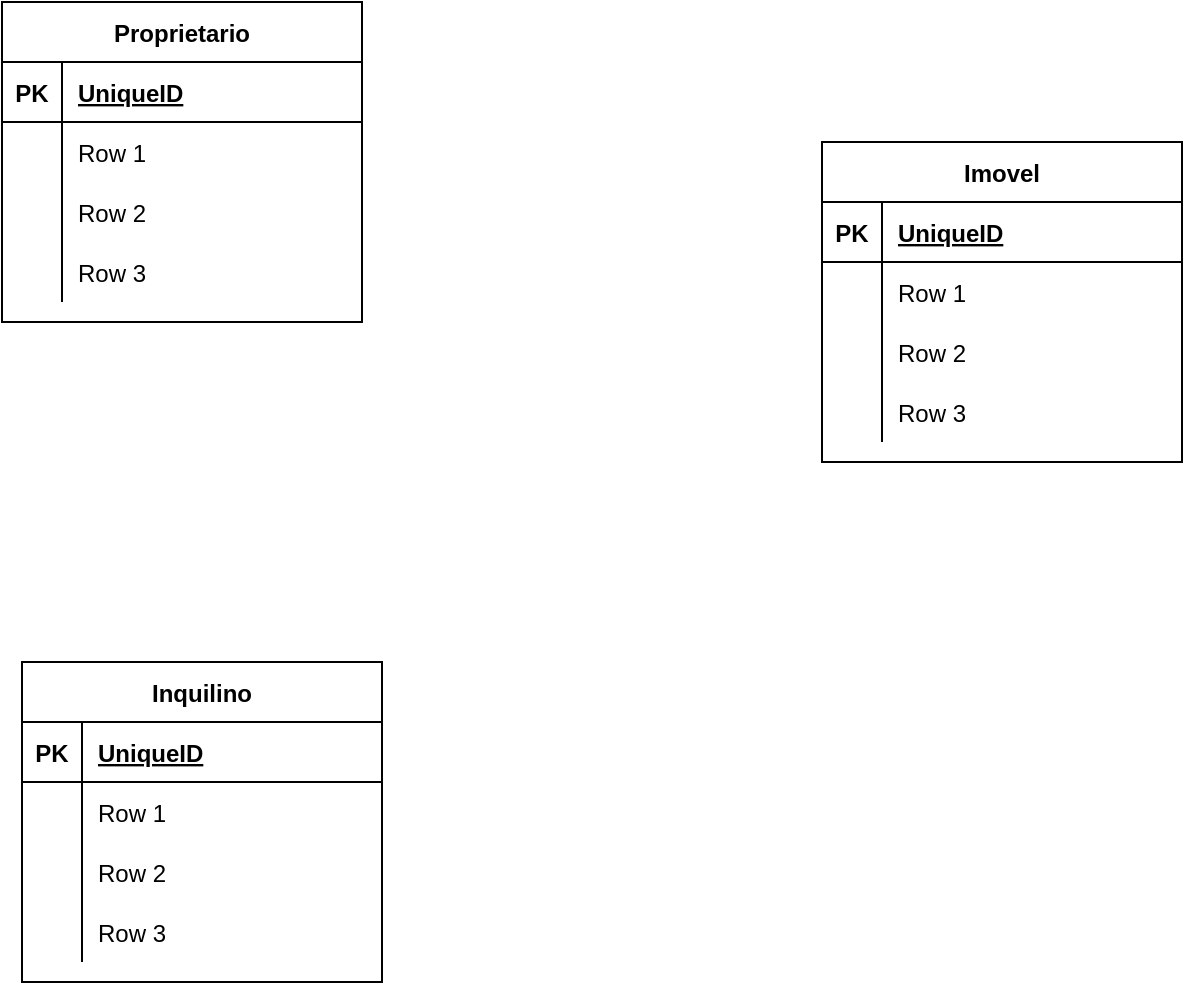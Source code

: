 <mxfile version="14.7.2" type="github">
  <diagram id="FDa2iwIfVlaSr4euIdG0" name="Page-1">
    <mxGraphModel dx="862" dy="462" grid="1" gridSize="10" guides="1" tooltips="1" connect="1" arrows="1" fold="1" page="1" pageScale="1" pageWidth="850" pageHeight="1100" math="0" shadow="0">
      <root>
        <mxCell id="0" />
        <mxCell id="1" parent="0" />
        <mxCell id="OTfKEaETzocZoUmXx5vQ-2" value="Proprietario" style="shape=table;startSize=30;container=1;collapsible=1;childLayout=tableLayout;fixedRows=1;rowLines=0;fontStyle=1;align=center;resizeLast=1;" vertex="1" parent="1">
          <mxGeometry x="160" y="70" width="180" height="160" as="geometry" />
        </mxCell>
        <mxCell id="OTfKEaETzocZoUmXx5vQ-3" value="" style="shape=partialRectangle;collapsible=0;dropTarget=0;pointerEvents=0;fillColor=none;top=0;left=0;bottom=1;right=0;points=[[0,0.5],[1,0.5]];portConstraint=eastwest;" vertex="1" parent="OTfKEaETzocZoUmXx5vQ-2">
          <mxGeometry y="30" width="180" height="30" as="geometry" />
        </mxCell>
        <mxCell id="OTfKEaETzocZoUmXx5vQ-4" value="PK" style="shape=partialRectangle;connectable=0;fillColor=none;top=0;left=0;bottom=0;right=0;fontStyle=1;overflow=hidden;" vertex="1" parent="OTfKEaETzocZoUmXx5vQ-3">
          <mxGeometry width="30" height="30" as="geometry" />
        </mxCell>
        <mxCell id="OTfKEaETzocZoUmXx5vQ-5" value="UniqueID" style="shape=partialRectangle;connectable=0;fillColor=none;top=0;left=0;bottom=0;right=0;align=left;spacingLeft=6;fontStyle=5;overflow=hidden;" vertex="1" parent="OTfKEaETzocZoUmXx5vQ-3">
          <mxGeometry x="30" width="150" height="30" as="geometry" />
        </mxCell>
        <mxCell id="OTfKEaETzocZoUmXx5vQ-6" value="" style="shape=partialRectangle;collapsible=0;dropTarget=0;pointerEvents=0;fillColor=none;top=0;left=0;bottom=0;right=0;points=[[0,0.5],[1,0.5]];portConstraint=eastwest;" vertex="1" parent="OTfKEaETzocZoUmXx5vQ-2">
          <mxGeometry y="60" width="180" height="30" as="geometry" />
        </mxCell>
        <mxCell id="OTfKEaETzocZoUmXx5vQ-7" value="" style="shape=partialRectangle;connectable=0;fillColor=none;top=0;left=0;bottom=0;right=0;editable=1;overflow=hidden;" vertex="1" parent="OTfKEaETzocZoUmXx5vQ-6">
          <mxGeometry width="30" height="30" as="geometry" />
        </mxCell>
        <mxCell id="OTfKEaETzocZoUmXx5vQ-8" value="Row 1" style="shape=partialRectangle;connectable=0;fillColor=none;top=0;left=0;bottom=0;right=0;align=left;spacingLeft=6;overflow=hidden;" vertex="1" parent="OTfKEaETzocZoUmXx5vQ-6">
          <mxGeometry x="30" width="150" height="30" as="geometry" />
        </mxCell>
        <mxCell id="OTfKEaETzocZoUmXx5vQ-9" value="" style="shape=partialRectangle;collapsible=0;dropTarget=0;pointerEvents=0;fillColor=none;top=0;left=0;bottom=0;right=0;points=[[0,0.5],[1,0.5]];portConstraint=eastwest;" vertex="1" parent="OTfKEaETzocZoUmXx5vQ-2">
          <mxGeometry y="90" width="180" height="30" as="geometry" />
        </mxCell>
        <mxCell id="OTfKEaETzocZoUmXx5vQ-10" value="" style="shape=partialRectangle;connectable=0;fillColor=none;top=0;left=0;bottom=0;right=0;editable=1;overflow=hidden;" vertex="1" parent="OTfKEaETzocZoUmXx5vQ-9">
          <mxGeometry width="30" height="30" as="geometry" />
        </mxCell>
        <mxCell id="OTfKEaETzocZoUmXx5vQ-11" value="Row 2" style="shape=partialRectangle;connectable=0;fillColor=none;top=0;left=0;bottom=0;right=0;align=left;spacingLeft=6;overflow=hidden;" vertex="1" parent="OTfKEaETzocZoUmXx5vQ-9">
          <mxGeometry x="30" width="150" height="30" as="geometry" />
        </mxCell>
        <mxCell id="OTfKEaETzocZoUmXx5vQ-12" value="" style="shape=partialRectangle;collapsible=0;dropTarget=0;pointerEvents=0;fillColor=none;top=0;left=0;bottom=0;right=0;points=[[0,0.5],[1,0.5]];portConstraint=eastwest;" vertex="1" parent="OTfKEaETzocZoUmXx5vQ-2">
          <mxGeometry y="120" width="180" height="30" as="geometry" />
        </mxCell>
        <mxCell id="OTfKEaETzocZoUmXx5vQ-13" value="" style="shape=partialRectangle;connectable=0;fillColor=none;top=0;left=0;bottom=0;right=0;editable=1;overflow=hidden;" vertex="1" parent="OTfKEaETzocZoUmXx5vQ-12">
          <mxGeometry width="30" height="30" as="geometry" />
        </mxCell>
        <mxCell id="OTfKEaETzocZoUmXx5vQ-14" value="Row 3" style="shape=partialRectangle;connectable=0;fillColor=none;top=0;left=0;bottom=0;right=0;align=left;spacingLeft=6;overflow=hidden;" vertex="1" parent="OTfKEaETzocZoUmXx5vQ-12">
          <mxGeometry x="30" width="150" height="30" as="geometry" />
        </mxCell>
        <mxCell id="OTfKEaETzocZoUmXx5vQ-15" value="Inquilino" style="shape=table;startSize=30;container=1;collapsible=1;childLayout=tableLayout;fixedRows=1;rowLines=0;fontStyle=1;align=center;resizeLast=1;" vertex="1" parent="1">
          <mxGeometry x="170" y="400" width="180" height="160" as="geometry" />
        </mxCell>
        <mxCell id="OTfKEaETzocZoUmXx5vQ-16" value="" style="shape=partialRectangle;collapsible=0;dropTarget=0;pointerEvents=0;fillColor=none;top=0;left=0;bottom=1;right=0;points=[[0,0.5],[1,0.5]];portConstraint=eastwest;" vertex="1" parent="OTfKEaETzocZoUmXx5vQ-15">
          <mxGeometry y="30" width="180" height="30" as="geometry" />
        </mxCell>
        <mxCell id="OTfKEaETzocZoUmXx5vQ-17" value="PK" style="shape=partialRectangle;connectable=0;fillColor=none;top=0;left=0;bottom=0;right=0;fontStyle=1;overflow=hidden;" vertex="1" parent="OTfKEaETzocZoUmXx5vQ-16">
          <mxGeometry width="30" height="30" as="geometry" />
        </mxCell>
        <mxCell id="OTfKEaETzocZoUmXx5vQ-18" value="UniqueID" style="shape=partialRectangle;connectable=0;fillColor=none;top=0;left=0;bottom=0;right=0;align=left;spacingLeft=6;fontStyle=5;overflow=hidden;" vertex="1" parent="OTfKEaETzocZoUmXx5vQ-16">
          <mxGeometry x="30" width="150" height="30" as="geometry" />
        </mxCell>
        <mxCell id="OTfKEaETzocZoUmXx5vQ-19" value="" style="shape=partialRectangle;collapsible=0;dropTarget=0;pointerEvents=0;fillColor=none;top=0;left=0;bottom=0;right=0;points=[[0,0.5],[1,0.5]];portConstraint=eastwest;" vertex="1" parent="OTfKEaETzocZoUmXx5vQ-15">
          <mxGeometry y="60" width="180" height="30" as="geometry" />
        </mxCell>
        <mxCell id="OTfKEaETzocZoUmXx5vQ-20" value="" style="shape=partialRectangle;connectable=0;fillColor=none;top=0;left=0;bottom=0;right=0;editable=1;overflow=hidden;" vertex="1" parent="OTfKEaETzocZoUmXx5vQ-19">
          <mxGeometry width="30" height="30" as="geometry" />
        </mxCell>
        <mxCell id="OTfKEaETzocZoUmXx5vQ-21" value="Row 1" style="shape=partialRectangle;connectable=0;fillColor=none;top=0;left=0;bottom=0;right=0;align=left;spacingLeft=6;overflow=hidden;" vertex="1" parent="OTfKEaETzocZoUmXx5vQ-19">
          <mxGeometry x="30" width="150" height="30" as="geometry" />
        </mxCell>
        <mxCell id="OTfKEaETzocZoUmXx5vQ-22" value="" style="shape=partialRectangle;collapsible=0;dropTarget=0;pointerEvents=0;fillColor=none;top=0;left=0;bottom=0;right=0;points=[[0,0.5],[1,0.5]];portConstraint=eastwest;" vertex="1" parent="OTfKEaETzocZoUmXx5vQ-15">
          <mxGeometry y="90" width="180" height="30" as="geometry" />
        </mxCell>
        <mxCell id="OTfKEaETzocZoUmXx5vQ-23" value="" style="shape=partialRectangle;connectable=0;fillColor=none;top=0;left=0;bottom=0;right=0;editable=1;overflow=hidden;" vertex="1" parent="OTfKEaETzocZoUmXx5vQ-22">
          <mxGeometry width="30" height="30" as="geometry" />
        </mxCell>
        <mxCell id="OTfKEaETzocZoUmXx5vQ-24" value="Row 2" style="shape=partialRectangle;connectable=0;fillColor=none;top=0;left=0;bottom=0;right=0;align=left;spacingLeft=6;overflow=hidden;" vertex="1" parent="OTfKEaETzocZoUmXx5vQ-22">
          <mxGeometry x="30" width="150" height="30" as="geometry" />
        </mxCell>
        <mxCell id="OTfKEaETzocZoUmXx5vQ-25" value="" style="shape=partialRectangle;collapsible=0;dropTarget=0;pointerEvents=0;fillColor=none;top=0;left=0;bottom=0;right=0;points=[[0,0.5],[1,0.5]];portConstraint=eastwest;" vertex="1" parent="OTfKEaETzocZoUmXx5vQ-15">
          <mxGeometry y="120" width="180" height="30" as="geometry" />
        </mxCell>
        <mxCell id="OTfKEaETzocZoUmXx5vQ-26" value="" style="shape=partialRectangle;connectable=0;fillColor=none;top=0;left=0;bottom=0;right=0;editable=1;overflow=hidden;" vertex="1" parent="OTfKEaETzocZoUmXx5vQ-25">
          <mxGeometry width="30" height="30" as="geometry" />
        </mxCell>
        <mxCell id="OTfKEaETzocZoUmXx5vQ-27" value="Row 3" style="shape=partialRectangle;connectable=0;fillColor=none;top=0;left=0;bottom=0;right=0;align=left;spacingLeft=6;overflow=hidden;" vertex="1" parent="OTfKEaETzocZoUmXx5vQ-25">
          <mxGeometry x="30" width="150" height="30" as="geometry" />
        </mxCell>
        <mxCell id="OTfKEaETzocZoUmXx5vQ-28" value="Imovel" style="shape=table;startSize=30;container=1;collapsible=1;childLayout=tableLayout;fixedRows=1;rowLines=0;fontStyle=1;align=center;resizeLast=1;" vertex="1" parent="1">
          <mxGeometry x="570" y="140" width="180" height="160" as="geometry" />
        </mxCell>
        <mxCell id="OTfKEaETzocZoUmXx5vQ-29" value="" style="shape=partialRectangle;collapsible=0;dropTarget=0;pointerEvents=0;fillColor=none;top=0;left=0;bottom=1;right=0;points=[[0,0.5],[1,0.5]];portConstraint=eastwest;" vertex="1" parent="OTfKEaETzocZoUmXx5vQ-28">
          <mxGeometry y="30" width="180" height="30" as="geometry" />
        </mxCell>
        <mxCell id="OTfKEaETzocZoUmXx5vQ-30" value="PK" style="shape=partialRectangle;connectable=0;fillColor=none;top=0;left=0;bottom=0;right=0;fontStyle=1;overflow=hidden;" vertex="1" parent="OTfKEaETzocZoUmXx5vQ-29">
          <mxGeometry width="30" height="30" as="geometry" />
        </mxCell>
        <mxCell id="OTfKEaETzocZoUmXx5vQ-31" value="UniqueID" style="shape=partialRectangle;connectable=0;fillColor=none;top=0;left=0;bottom=0;right=0;align=left;spacingLeft=6;fontStyle=5;overflow=hidden;" vertex="1" parent="OTfKEaETzocZoUmXx5vQ-29">
          <mxGeometry x="30" width="150" height="30" as="geometry" />
        </mxCell>
        <mxCell id="OTfKEaETzocZoUmXx5vQ-32" value="" style="shape=partialRectangle;collapsible=0;dropTarget=0;pointerEvents=0;fillColor=none;top=0;left=0;bottom=0;right=0;points=[[0,0.5],[1,0.5]];portConstraint=eastwest;" vertex="1" parent="OTfKEaETzocZoUmXx5vQ-28">
          <mxGeometry y="60" width="180" height="30" as="geometry" />
        </mxCell>
        <mxCell id="OTfKEaETzocZoUmXx5vQ-33" value="" style="shape=partialRectangle;connectable=0;fillColor=none;top=0;left=0;bottom=0;right=0;editable=1;overflow=hidden;" vertex="1" parent="OTfKEaETzocZoUmXx5vQ-32">
          <mxGeometry width="30" height="30" as="geometry" />
        </mxCell>
        <mxCell id="OTfKEaETzocZoUmXx5vQ-34" value="Row 1" style="shape=partialRectangle;connectable=0;fillColor=none;top=0;left=0;bottom=0;right=0;align=left;spacingLeft=6;overflow=hidden;" vertex="1" parent="OTfKEaETzocZoUmXx5vQ-32">
          <mxGeometry x="30" width="150" height="30" as="geometry" />
        </mxCell>
        <mxCell id="OTfKEaETzocZoUmXx5vQ-35" value="" style="shape=partialRectangle;collapsible=0;dropTarget=0;pointerEvents=0;fillColor=none;top=0;left=0;bottom=0;right=0;points=[[0,0.5],[1,0.5]];portConstraint=eastwest;" vertex="1" parent="OTfKEaETzocZoUmXx5vQ-28">
          <mxGeometry y="90" width="180" height="30" as="geometry" />
        </mxCell>
        <mxCell id="OTfKEaETzocZoUmXx5vQ-36" value="" style="shape=partialRectangle;connectable=0;fillColor=none;top=0;left=0;bottom=0;right=0;editable=1;overflow=hidden;" vertex="1" parent="OTfKEaETzocZoUmXx5vQ-35">
          <mxGeometry width="30" height="30" as="geometry" />
        </mxCell>
        <mxCell id="OTfKEaETzocZoUmXx5vQ-37" value="Row 2" style="shape=partialRectangle;connectable=0;fillColor=none;top=0;left=0;bottom=0;right=0;align=left;spacingLeft=6;overflow=hidden;" vertex="1" parent="OTfKEaETzocZoUmXx5vQ-35">
          <mxGeometry x="30" width="150" height="30" as="geometry" />
        </mxCell>
        <mxCell id="OTfKEaETzocZoUmXx5vQ-38" value="" style="shape=partialRectangle;collapsible=0;dropTarget=0;pointerEvents=0;fillColor=none;top=0;left=0;bottom=0;right=0;points=[[0,0.5],[1,0.5]];portConstraint=eastwest;" vertex="1" parent="OTfKEaETzocZoUmXx5vQ-28">
          <mxGeometry y="120" width="180" height="30" as="geometry" />
        </mxCell>
        <mxCell id="OTfKEaETzocZoUmXx5vQ-39" value="" style="shape=partialRectangle;connectable=0;fillColor=none;top=0;left=0;bottom=0;right=0;editable=1;overflow=hidden;" vertex="1" parent="OTfKEaETzocZoUmXx5vQ-38">
          <mxGeometry width="30" height="30" as="geometry" />
        </mxCell>
        <mxCell id="OTfKEaETzocZoUmXx5vQ-40" value="Row 3" style="shape=partialRectangle;connectable=0;fillColor=none;top=0;left=0;bottom=0;right=0;align=left;spacingLeft=6;overflow=hidden;" vertex="1" parent="OTfKEaETzocZoUmXx5vQ-38">
          <mxGeometry x="30" width="150" height="30" as="geometry" />
        </mxCell>
      </root>
    </mxGraphModel>
  </diagram>
</mxfile>
